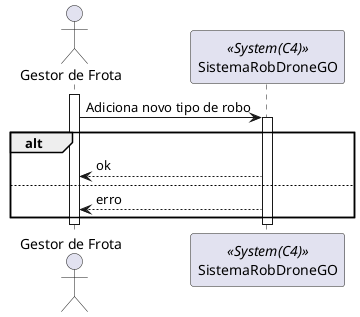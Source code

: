 @startuml vp1

actor "Gestor de Frota" as actor
participant SistemaRobDroneGO as srdg <<System(C4)>>

activate actor
actor -> srdg: Adiciona novo tipo de robo
activate srdg
alt 
srdg --> actor : ok
else
srdg --> actor : erro
end
deactivate srdg
deactivate actor
@enduml